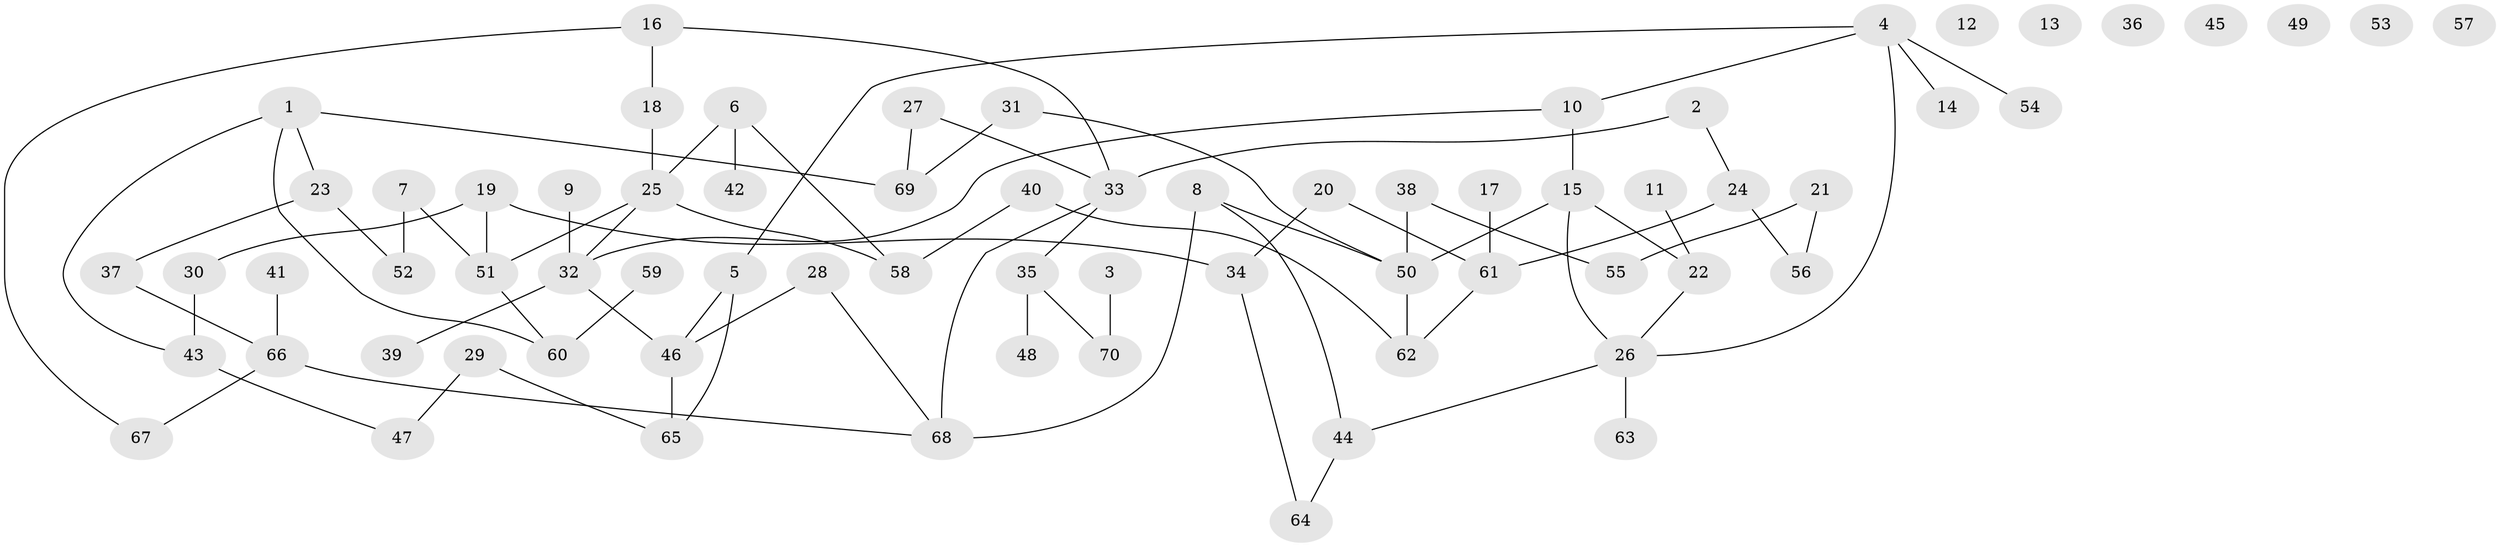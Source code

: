 // coarse degree distribution, {1: 0.21428571428571427, 0: 0.25, 3: 0.17857142857142858, 5: 0.10714285714285714, 2: 0.14285714285714285, 6: 0.03571428571428571, 4: 0.07142857142857142}
// Generated by graph-tools (version 1.1) at 2025/43/03/04/25 21:43:38]
// undirected, 70 vertices, 82 edges
graph export_dot {
graph [start="1"]
  node [color=gray90,style=filled];
  1;
  2;
  3;
  4;
  5;
  6;
  7;
  8;
  9;
  10;
  11;
  12;
  13;
  14;
  15;
  16;
  17;
  18;
  19;
  20;
  21;
  22;
  23;
  24;
  25;
  26;
  27;
  28;
  29;
  30;
  31;
  32;
  33;
  34;
  35;
  36;
  37;
  38;
  39;
  40;
  41;
  42;
  43;
  44;
  45;
  46;
  47;
  48;
  49;
  50;
  51;
  52;
  53;
  54;
  55;
  56;
  57;
  58;
  59;
  60;
  61;
  62;
  63;
  64;
  65;
  66;
  67;
  68;
  69;
  70;
  1 -- 23;
  1 -- 43;
  1 -- 60;
  1 -- 69;
  2 -- 24;
  2 -- 33;
  3 -- 70;
  4 -- 5;
  4 -- 10;
  4 -- 14;
  4 -- 26;
  4 -- 54;
  5 -- 46;
  5 -- 65;
  6 -- 25;
  6 -- 42;
  6 -- 58;
  7 -- 51;
  7 -- 52;
  8 -- 44;
  8 -- 50;
  8 -- 68;
  9 -- 32;
  10 -- 15;
  10 -- 32;
  11 -- 22;
  15 -- 22;
  15 -- 26;
  15 -- 50;
  16 -- 18;
  16 -- 33;
  16 -- 67;
  17 -- 61;
  18 -- 25;
  19 -- 30;
  19 -- 34;
  19 -- 51;
  20 -- 34;
  20 -- 61;
  21 -- 55;
  21 -- 56;
  22 -- 26;
  23 -- 37;
  23 -- 52;
  24 -- 56;
  24 -- 61;
  25 -- 32;
  25 -- 51;
  25 -- 58;
  26 -- 44;
  26 -- 63;
  27 -- 33;
  27 -- 69;
  28 -- 46;
  28 -- 68;
  29 -- 47;
  29 -- 65;
  30 -- 43;
  31 -- 50;
  31 -- 69;
  32 -- 39;
  32 -- 46;
  33 -- 35;
  33 -- 68;
  34 -- 64;
  35 -- 48;
  35 -- 70;
  37 -- 66;
  38 -- 50;
  38 -- 55;
  40 -- 58;
  40 -- 62;
  41 -- 66;
  43 -- 47;
  44 -- 64;
  46 -- 65;
  50 -- 62;
  51 -- 60;
  59 -- 60;
  61 -- 62;
  66 -- 67;
  66 -- 68;
}
